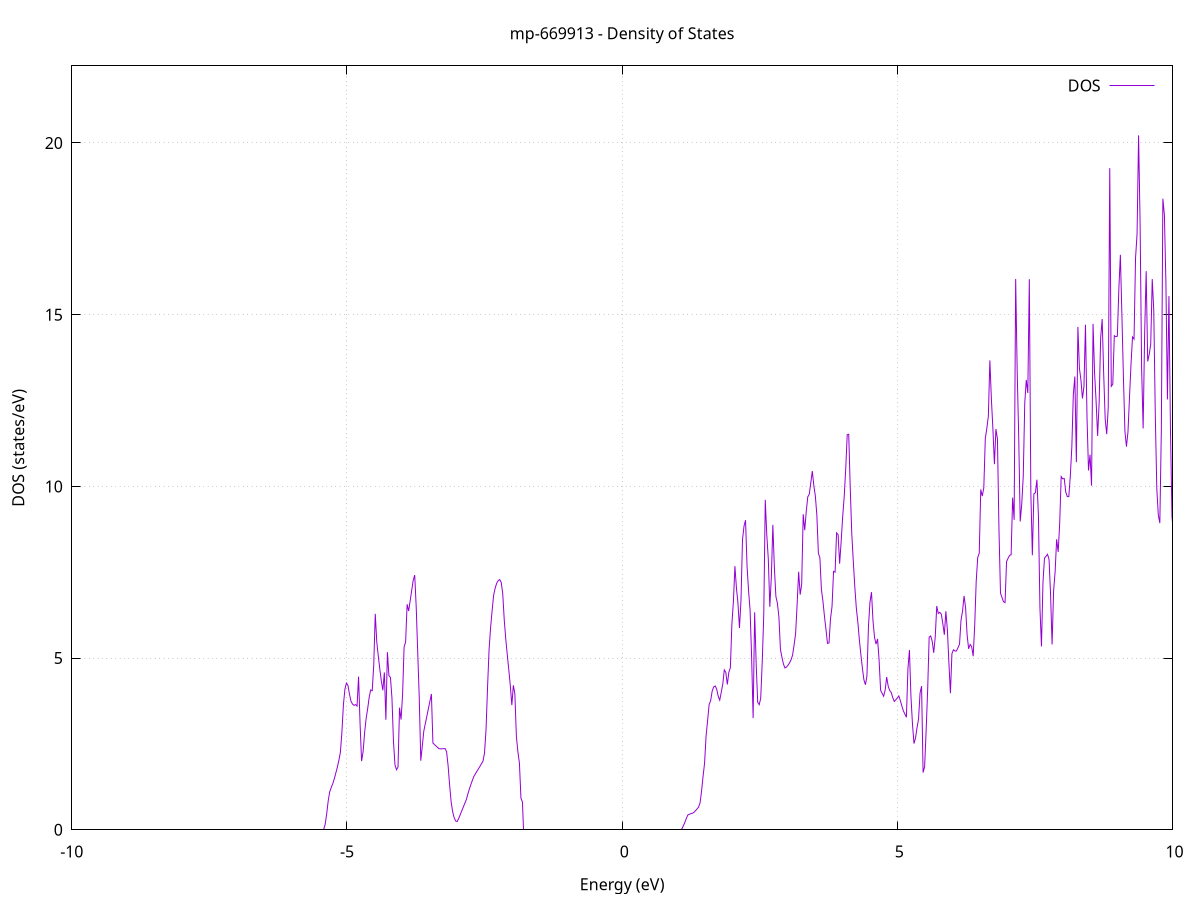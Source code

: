 set title 'mp-669913 - Density of States'
set xlabel 'Energy (eV)'
set ylabel 'DOS (states/eV)'
set grid
set xrange [-10:10]
set yrange [0:22.246]
set xzeroaxis lt -1
set terminal png size 800,600
set output 'mp-669913_dos_gnuplot.png'
plot '-' using 1:2 with lines title 'DOS'
-33.714800 0.000000
-33.687200 0.000000
-33.659600 0.000000
-33.632100 0.000000
-33.604500 0.000000
-33.576900 0.000000
-33.549300 0.000000
-33.521800 0.000000
-33.494200 0.000000
-33.466600 0.000000
-33.439000 0.000000
-33.411500 0.000000
-33.383900 0.000000
-33.356300 0.000000
-33.328700 0.000000
-33.301200 0.000000
-33.273600 0.000000
-33.246000 0.000000
-33.218400 0.000000
-33.190900 0.000000
-33.163300 0.000000
-33.135700 0.000000
-33.108100 0.000000
-33.080600 0.000000
-33.053000 0.000000
-33.025400 0.000000
-32.997800 0.000000
-32.970300 0.000000
-32.942700 0.000000
-32.915100 0.000000
-32.887500 0.000000
-32.860000 0.000000
-32.832400 0.000000
-32.804800 0.000000
-32.777200 0.000000
-32.749700 0.000000
-32.722100 0.000000
-32.694500 0.000000
-32.667000 0.000000
-32.639400 0.000000
-32.611800 0.000000
-32.584200 0.000000
-32.556700 0.000000
-32.529100 0.000000
-32.501500 0.000000
-32.473900 0.000000
-32.446400 0.000000
-32.418800 0.000000
-32.391200 0.000000
-32.363600 0.000000
-32.336100 0.000000
-32.308500 0.000000
-32.280900 0.000000
-32.253300 0.000000
-32.225800 0.000000
-32.198200 0.000000
-32.170600 0.000000
-32.143000 0.000000
-32.115500 0.000000
-32.087900 0.000000
-32.060300 0.000000
-32.032700 0.000000
-32.005200 0.000000
-31.977600 0.000000
-31.950000 0.000000
-31.922400 0.000000
-31.894900 0.000000
-31.867300 0.000000
-31.839700 0.000000
-31.812100 0.000000
-31.784600 0.000000
-31.757000 0.000000
-31.729400 0.000000
-31.701900 0.000000
-31.674300 0.000000
-31.646700 0.000000
-31.619100 0.000000
-31.591600 0.000000
-31.564000 0.000000
-31.536400 0.000000
-31.508800 0.000000
-31.481300 0.000000
-31.453700 0.000000
-31.426100 0.000000
-31.398500 0.000000
-31.371000 0.000000
-31.343400 0.000000
-31.315800 0.000000
-31.288200 0.000000
-31.260700 0.000000
-31.233100 0.000000
-31.205500 1173.080900
-31.177900 0.000000
-31.150400 0.000000
-31.122800 0.000000
-31.095200 0.000000
-31.067600 0.000000
-31.040100 0.000000
-31.012500 0.000000
-30.984900 0.000000
-30.957300 0.000000
-30.929800 0.000000
-30.902200 0.000000
-30.874600 0.000000
-30.847000 0.000000
-30.819500 0.000000
-30.791900 0.000000
-30.764300 0.000000
-30.736800 0.000000
-30.709200 0.000000
-30.681600 0.000000
-30.654000 0.000000
-30.626500 0.000000
-30.598900 0.000000
-30.571300 0.000000
-30.543700 0.000000
-30.516200 0.000000
-30.488600 0.000000
-30.461000 0.000000
-30.433400 0.000000
-30.405900 0.000000
-30.378300 0.000000
-30.350700 0.000000
-30.323100 0.000000
-30.295600 0.000000
-30.268000 0.000000
-30.240400 0.000000
-30.212800 0.000000
-30.185300 0.000000
-30.157700 0.000000
-30.130100 0.000000
-30.102500 0.000000
-30.075000 0.000000
-30.047400 0.000000
-30.019800 0.000000
-29.992200 0.000000
-29.964700 0.000000
-29.937100 0.000000
-29.909500 0.000000
-29.881900 0.000000
-29.854400 0.000000
-29.826800 0.000000
-29.799200 0.000000
-29.771700 0.000000
-29.744100 0.000000
-29.716500 0.000000
-29.688900 0.000000
-29.661400 0.000000
-29.633800 0.000000
-29.606200 0.000000
-29.578600 0.000000
-29.551100 0.000000
-29.523500 0.000000
-29.495900 0.000000
-29.468300 0.000000
-29.440800 0.000000
-29.413200 0.000000
-29.385600 0.000000
-29.358000 0.000000
-29.330500 0.000000
-29.302900 0.000000
-29.275300 0.000000
-29.247700 0.000000
-29.220200 0.000000
-29.192600 0.000000
-29.165000 0.000000
-29.137400 0.000000
-29.109900 0.000000
-29.082300 0.000000
-29.054700 0.000000
-29.027100 0.000000
-28.999600 0.000000
-28.972000 0.000000
-28.944400 0.000000
-28.916800 0.000000
-28.889300 0.000000
-28.861700 0.000000
-28.834100 0.000000
-28.806600 0.000000
-28.779000 0.000000
-28.751400 0.000000
-28.723800 0.000000
-28.696300 0.000000
-28.668700 0.000000
-28.641100 0.000000
-28.613500 0.000000
-28.586000 0.000000
-28.558400 0.000000
-28.530800 0.000000
-28.503200 0.000000
-28.475700 0.000000
-28.448100 0.000000
-28.420500 0.000000
-28.392900 0.000000
-28.365400 0.000000
-28.337800 0.000000
-28.310200 0.000000
-28.282600 0.000000
-28.255100 0.000000
-28.227500 0.000000
-28.199900 0.000000
-28.172300 0.000000
-28.144800 0.000000
-28.117200 0.000000
-28.089600 0.000000
-28.062000 0.000000
-28.034500 0.000000
-28.006900 0.000000
-27.979300 0.000000
-27.951700 0.000000
-27.924200 0.000000
-27.896600 0.000000
-27.869000 0.000000
-27.841500 0.000000
-27.813900 0.000000
-27.786300 0.000000
-27.758700 0.000000
-27.731200 0.000000
-27.703600 0.000000
-27.676000 0.000000
-27.648400 0.000000
-27.620900 0.000000
-27.593300 0.000000
-27.565700 0.000000
-27.538100 0.000000
-27.510600 0.000000
-27.483000 0.000000
-27.455400 0.000000
-27.427800 0.000000
-27.400300 0.000000
-27.372700 0.000000
-27.345100 0.000000
-27.317500 0.000000
-27.290000 0.000000
-27.262400 0.000000
-27.234800 0.000000
-27.207200 0.000000
-27.179700 0.000000
-27.152100 0.000000
-27.124500 0.000000
-27.096900 0.000000
-27.069400 0.000000
-27.041800 0.000000
-27.014200 0.000000
-26.986600 0.000000
-26.959100 0.000000
-26.931500 0.000000
-26.903900 0.000000
-26.876400 0.000000
-26.848800 0.000000
-26.821200 0.000000
-26.793600 0.000000
-26.766100 0.000000
-26.738500 0.000000
-26.710900 0.000000
-26.683300 0.000000
-26.655800 0.000000
-26.628200 0.000000
-26.600600 0.000000
-26.573000 0.000000
-26.545500 0.000000
-26.517900 0.000000
-26.490300 0.000000
-26.462700 0.000000
-26.435200 0.000000
-26.407600 0.000000
-26.380000 0.000000
-26.352400 0.000000
-26.324900 0.000000
-26.297300 0.000000
-26.269700 0.000000
-26.242100 0.000000
-26.214600 0.000000
-26.187000 0.000000
-26.159400 0.000000
-26.131800 0.000000
-26.104300 0.000000
-26.076700 0.000000
-26.049100 0.000000
-26.021500 0.000000
-25.994000 0.000000
-25.966400 0.000000
-25.938800 0.000000
-25.911300 0.000000
-25.883700 0.000000
-25.856100 0.000000
-25.828500 0.000000
-25.801000 0.000000
-25.773400 0.000000
-25.745800 0.000000
-25.718200 0.000000
-25.690700 0.000000
-25.663100 0.000000
-25.635500 0.000000
-25.607900 0.000000
-25.580400 0.000000
-25.552800 0.000000
-25.525200 0.000000
-25.497600 0.000000
-25.470100 0.000000
-25.442500 0.000000
-25.414900 0.000000
-25.387300 0.000000
-25.359800 0.000000
-25.332200 0.000000
-25.304600 0.000000
-25.277000 0.000000
-25.249500 0.000000
-25.221900 0.000000
-25.194300 0.000000
-25.166700 0.000000
-25.139200 0.000000
-25.111600 0.000000
-25.084000 0.000000
-25.056400 0.000000
-25.028900 0.000000
-25.001300 0.000000
-24.973700 0.000000
-24.946200 0.000000
-24.918600 0.000000
-24.891000 0.000000
-24.863400 0.000000
-24.835900 0.000000
-24.808300 0.000000
-24.780700 0.000000
-24.753100 0.000000
-24.725600 0.000000
-24.698000 0.000000
-24.670400 0.000000
-24.642800 0.000000
-24.615300 0.000000
-24.587700 0.000000
-24.560100 0.000000
-24.532500 0.000000
-24.505000 0.000000
-24.477400 0.000000
-24.449800 0.000000
-24.422200 0.000000
-24.394700 0.000000
-24.367100 0.000000
-24.339500 0.000000
-24.311900 0.000000
-24.284400 0.000000
-24.256800 0.000000
-24.229200 0.000000
-24.201600 0.000000
-24.174100 0.000000
-24.146500 0.000000
-24.118900 0.000000
-24.091300 0.000000
-24.063800 0.000000
-24.036200 0.000000
-24.008600 0.000000
-23.981100 0.000000
-23.953500 0.000000
-23.925900 0.000000
-23.898300 0.000000
-23.870800 0.000000
-23.843200 0.000000
-23.815600 0.000000
-23.788000 0.000000
-23.760500 0.000000
-23.732900 0.000000
-23.705300 0.000000
-23.677700 0.000000
-23.650200 0.000000
-23.622600 0.000000
-23.595000 0.000000
-23.567400 0.000000
-23.539900 0.000000
-23.512300 0.000000
-23.484700 0.000000
-23.457100 0.000000
-23.429600 0.000000
-23.402000 0.000000
-23.374400 0.000000
-23.346800 0.000000
-23.319300 0.000000
-23.291700 0.000000
-23.264100 0.000000
-23.236500 0.000000
-23.209000 0.000000
-23.181400 0.000000
-23.153800 0.000000
-23.126200 0.000000
-23.098700 0.000000
-23.071100 0.000000
-23.043500 0.000000
-23.016000 0.000000
-22.988400 0.000000
-22.960800 0.000000
-22.933200 0.000000
-22.905700 0.000000
-22.878100 0.000000
-22.850500 0.000000
-22.822900 0.000000
-22.795400 0.000000
-22.767800 0.000000
-22.740200 0.000000
-22.712600 0.000000
-22.685100 0.000000
-22.657500 0.000000
-22.629900 0.000000
-22.602300 0.000000
-22.574800 0.000000
-22.547200 0.000000
-22.519600 0.000000
-22.492000 0.000000
-22.464500 0.000000
-22.436900 0.000000
-22.409300 0.000000
-22.381700 0.000000
-22.354200 0.000000
-22.326600 0.000000
-22.299000 0.000000
-22.271400 0.000000
-22.243900 0.000000
-22.216300 0.000000
-22.188700 0.000000
-22.161100 0.000000
-22.133600 0.000000
-22.106000 0.000000
-22.078400 0.000000
-22.050900 0.000000
-22.023300 0.000000
-21.995700 0.000000
-21.968100 0.000000
-21.940600 0.000000
-21.913000 0.000000
-21.885400 0.000000
-21.857800 0.000000
-21.830300 0.000000
-21.802700 0.000000
-21.775100 0.000000
-21.747500 0.000000
-21.720000 0.000000
-21.692400 0.000000
-21.664800 0.000000
-21.637200 0.000000
-21.609700 0.000000
-21.582100 0.000000
-21.554500 0.000000
-21.526900 0.000000
-21.499400 0.000000
-21.471800 0.000000
-21.444200 0.000000
-21.416600 0.000000
-21.389100 0.000000
-21.361500 0.000000
-21.333900 0.000000
-21.306300 0.000000
-21.278800 0.000000
-21.251200 0.000000
-21.223600 0.000000
-21.196000 0.000000
-21.168500 0.000000
-21.140900 0.000000
-21.113300 0.000000
-21.085800 0.000000
-21.058200 0.000000
-21.030600 0.000000
-21.003000 0.000000
-20.975500 0.000000
-20.947900 0.000000
-20.920300 0.000000
-20.892700 0.000000
-20.865200 0.000000
-20.837600 0.000000
-20.810000 0.000000
-20.782400 0.000000
-20.754900 0.000000
-20.727300 0.000000
-20.699700 0.000000
-20.672100 0.000000
-20.644600 0.000000
-20.617000 0.000000
-20.589400 0.000000
-20.561800 0.000000
-20.534300 0.000000
-20.506700 0.000000
-20.479100 0.000000
-20.451500 0.000000
-20.424000 0.000000
-20.396400 0.000000
-20.368800 0.000000
-20.341200 0.000000
-20.313700 0.000000
-20.286100 0.000000
-20.258500 0.000000
-20.230900 0.000000
-20.203400 0.000000
-20.175800 0.000000
-20.148200 0.000000
-20.120700 0.000000
-20.093100 0.000000
-20.065500 0.000000
-20.037900 0.000000
-20.010400 0.000000
-19.982800 0.000000
-19.955200 0.000000
-19.927600 0.000000
-19.900100 0.000000
-19.872500 0.000000
-19.844900 0.000000
-19.817300 0.000000
-19.789800 0.000000
-19.762200 0.000000
-19.734600 0.000000
-19.707000 0.000000
-19.679500 0.000000
-19.651900 0.000000
-19.624300 0.000000
-19.596700 0.000000
-19.569200 0.000000
-19.541600 0.000000
-19.514000 0.000000
-19.486400 0.000000
-19.458900 0.000000
-19.431300 0.000000
-19.403700 0.000000
-19.376100 0.000000
-19.348600 0.000000
-19.321000 0.000000
-19.293400 0.000000
-19.265800 0.000000
-19.238300 0.000000
-19.210700 0.000000
-19.183100 0.000000
-19.155600 0.000000
-19.128000 0.000000
-19.100400 0.000000
-19.072800 0.000000
-19.045300 0.000000
-19.017700 0.000000
-18.990100 0.000000
-18.962500 0.000000
-18.935000 0.000000
-18.907400 0.000000
-18.879800 0.000000
-18.852200 0.000000
-18.824700 0.000000
-18.797100 0.000000
-18.769500 0.000000
-18.741900 0.000000
-18.714400 0.000000
-18.686800 0.000000
-18.659200 0.000000
-18.631600 0.000000
-18.604100 0.000000
-18.576500 0.000000
-18.548900 0.000000
-18.521300 0.000000
-18.493800 0.000000
-18.466200 0.000000
-18.438600 0.000000
-18.411000 0.000000
-18.383500 0.000000
-18.355900 0.000000
-18.328300 0.000000
-18.300700 0.000000
-18.273200 0.000000
-18.245600 0.000000
-18.218000 0.000000
-18.190500 0.000000
-18.162900 0.000000
-18.135300 0.000000
-18.107700 0.000000
-18.080200 0.000000
-18.052600 0.000000
-18.025000 0.000000
-17.997400 0.000000
-17.969900 0.000000
-17.942300 0.000000
-17.914700 0.000000
-17.887100 0.000000
-17.859600 0.000000
-17.832000 0.000000
-17.804400 0.000000
-17.776800 0.000000
-17.749300 0.000000
-17.721700 0.000000
-17.694100 0.000000
-17.666500 0.000000
-17.639000 0.000000
-17.611400 0.000000
-17.583800 0.000000
-17.556200 0.000000
-17.528700 0.000000
-17.501100 0.000000
-17.473500 0.000000
-17.445900 0.000000
-17.418400 0.000000
-17.390800 0.000000
-17.363200 0.000000
-17.335600 0.000000
-17.308100 0.000000
-17.280500 0.000000
-17.252900 0.000000
-17.225400 0.000000
-17.197800 0.000000
-17.170200 0.000000
-17.142600 0.000000
-17.115100 0.000000
-17.087500 0.000000
-17.059900 0.000000
-17.032300 0.000000
-17.004800 0.000000
-16.977200 0.000000
-16.949600 0.000000
-16.922000 0.000000
-16.894500 0.000000
-16.866900 0.000000
-16.839300 0.000000
-16.811700 0.000000
-16.784200 0.000000
-16.756600 0.000000
-16.729000 0.000000
-16.701400 0.000000
-16.673900 0.000000
-16.646300 0.000000
-16.618700 0.000000
-16.591100 0.000000
-16.563600 0.000000
-16.536000 0.000000
-16.508400 0.000000
-16.480800 0.000000
-16.453300 0.000000
-16.425700 0.000000
-16.398100 0.000000
-16.370500 0.000000
-16.343000 0.000000
-16.315400 0.000000
-16.287800 0.000000
-16.260300 0.000000
-16.232700 0.000000
-16.205100 0.000000
-16.177500 0.000000
-16.150000 0.000000
-16.122400 0.000000
-16.094800 0.000000
-16.067200 0.000000
-16.039700 0.000000
-16.012100 0.000000
-15.984500 0.000000
-15.956900 0.000000
-15.929400 0.000000
-15.901800 0.000000
-15.874200 0.000000
-15.846600 0.000000
-15.819100 0.000000
-15.791500 0.000000
-15.763900 0.000000
-15.736300 0.000000
-15.708800 0.000000
-15.681200 0.000000
-15.653600 0.000000
-15.626000 0.000000
-15.598500 0.000000
-15.570900 0.000000
-15.543300 0.000000
-15.515700 0.000000
-15.488200 0.000000
-15.460600 0.000000
-15.433000 0.000000
-15.405400 0.000000
-15.377900 0.000000
-15.350300 0.000000
-15.322700 0.000000
-15.295200 0.000000
-15.267600 0.000000
-15.240000 0.000000
-15.212400 0.000000
-15.184900 0.000000
-15.157300 0.000000
-15.129700 0.000000
-15.102100 0.000000
-15.074600 0.000000
-15.047000 0.000000
-15.019400 0.000000
-14.991800 0.000000
-14.964300 0.000000
-14.936700 0.000000
-14.909100 0.000000
-14.881500 0.000000
-14.854000 0.000000
-14.826400 0.000000
-14.798800 0.000000
-14.771200 0.000000
-14.743700 0.000000
-14.716100 0.000000
-14.688500 0.000000
-14.660900 0.000000
-14.633400 0.000000
-14.605800 0.000000
-14.578200 0.000000
-14.550600 0.000000
-14.523100 0.000000
-14.495500 0.000000
-14.467900 0.000000
-14.440300 0.000000
-14.412800 0.000000
-14.385200 0.000000
-14.357600 0.000000
-14.330100 0.000000
-14.302500 0.000000
-14.274900 0.000000
-14.247300 0.000000
-14.219800 0.000000
-14.192200 0.000000
-14.164600 0.000000
-14.137000 0.000000
-14.109500 0.000000
-14.081900 0.000000
-14.054300 0.000000
-14.026700 0.000000
-13.999200 0.000000
-13.971600 0.000000
-13.944000 0.000000
-13.916400 0.000000
-13.888900 0.000000
-13.861300 0.000000
-13.833700 0.000000
-13.806100 0.000000
-13.778600 0.000000
-13.751000 0.000000
-13.723400 0.000000
-13.695800 0.000000
-13.668300 0.000000
-13.640700 0.000000
-13.613100 0.000000
-13.585500 0.000000
-13.558000 0.000000
-13.530400 0.000000
-13.502800 0.000000
-13.475200 0.000000
-13.447700 0.000000
-13.420100 0.000000
-13.392500 2.001600
-13.365000 113.651300
-13.337400 219.773100
-13.309800 113.870800
-13.282200 82.907900
-13.254700 136.433500
-13.227100 0.000000
-13.199500 0.000000
-13.171900 0.000000
-13.144400 0.000000
-13.116800 0.000000
-13.089200 0.000000
-13.061600 0.000000
-13.034100 0.000000
-13.006500 0.000000
-12.978900 0.000000
-12.951300 0.000000
-12.923800 0.000000
-12.896200 0.000000
-12.868600 0.000000
-12.841000 0.000000
-12.813500 0.000000
-12.785900 0.000000
-12.758300 0.000000
-12.730700 0.000000
-12.703200 0.000000
-12.675600 0.000000
-12.648000 0.000000
-12.620400 0.000000
-12.592900 0.000000
-12.565300 0.000000
-12.537700 0.000000
-12.510100 0.000000
-12.482600 0.000000
-12.455000 0.000000
-12.427400 0.000000
-12.399900 0.000000
-12.372300 0.000000
-12.344700 0.000000
-12.317100 39.688200
-12.289600 269.075200
-12.262000 0.000000
-12.234400 63.880700
-12.206800 3.409000
-12.179300 66.329300
-12.151700 64.647800
-12.124100 247.504400
-12.096500 20.683100
-12.069000 52.058000
-12.041400 147.491800
-12.013800 36.993000
-11.986200 0.000000
-11.958700 258.697000
-11.931100 181.931400
-11.903500 0.000000
-11.875900 126.996100
-11.848400 0.000000
-11.820800 0.000000
-11.793200 0.000000
-11.765600 0.000000
-11.738100 0.000000
-11.710500 0.000000
-11.682900 0.000000
-11.655300 0.000000
-11.627800 0.000000
-11.600200 0.000000
-11.572600 0.000000
-11.545000 0.000000
-11.517500 0.000000
-11.489900 0.000000
-11.462300 0.000000
-11.434800 0.000000
-11.407200 0.000000
-11.379600 0.000000
-11.352000 0.000000
-11.324500 0.000000
-11.296900 0.000000
-11.269300 0.000000
-11.241700 0.000000
-11.214200 0.000000
-11.186600 0.000000
-11.159000 0.000000
-11.131400 0.000000
-11.103900 0.000000
-11.076300 0.000000
-11.048700 0.000000
-11.021100 0.000000
-10.993600 0.000000
-10.966000 0.000000
-10.938400 0.000000
-10.910800 0.000000
-10.883300 0.000000
-10.855700 0.000000
-10.828100 0.000000
-10.800500 0.000000
-10.773000 0.000000
-10.745400 0.000000
-10.717800 0.000000
-10.690200 0.000000
-10.662700 0.000000
-10.635100 0.000000
-10.607500 0.000000
-10.579900 0.000000
-10.552400 0.000000
-10.524800 0.000000
-10.497200 0.000000
-10.469700 0.000000
-10.442100 0.000000
-10.414500 0.000000
-10.386900 0.000000
-10.359400 0.000000
-10.331800 0.000000
-10.304200 0.000000
-10.276600 0.000000
-10.249100 0.000000
-10.221500 0.000000
-10.193900 0.000000
-10.166300 0.000000
-10.138800 0.000000
-10.111200 0.000000
-10.083600 0.000000
-10.056000 0.000000
-10.028500 0.000000
-10.000900 0.000000
-9.973300 0.000000
-9.945700 0.000000
-9.918200 0.000000
-9.890600 0.000000
-9.863000 0.000000
-9.835400 0.000000
-9.807900 0.000000
-9.780300 0.000000
-9.752700 0.000000
-9.725100 0.000000
-9.697600 0.000000
-9.670000 0.000000
-9.642400 0.000000
-9.614800 0.000000
-9.587300 0.000000
-9.559700 0.000000
-9.532100 0.000000
-9.504600 0.000000
-9.477000 0.000000
-9.449400 0.000000
-9.421800 0.000000
-9.394300 0.000000
-9.366700 0.000000
-9.339100 0.000000
-9.311500 0.000000
-9.284000 0.000000
-9.256400 0.000000
-9.228800 0.000000
-9.201200 0.000000
-9.173700 0.000000
-9.146100 0.000000
-9.118500 0.000000
-9.090900 0.000000
-9.063400 0.000000
-9.035800 0.000000
-9.008200 0.000000
-8.980600 0.000000
-8.953100 0.000000
-8.925500 0.000000
-8.897900 0.000000
-8.870300 0.000000
-8.842800 0.000000
-8.815200 0.000000
-8.787600 0.000000
-8.760000 0.000000
-8.732500 0.000000
-8.704900 0.000000
-8.677300 0.000000
-8.649700 0.000000
-8.622200 0.000000
-8.594600 0.000000
-8.567000 0.000000
-8.539500 0.000000
-8.511900 0.000000
-8.484300 0.000000
-8.456700 0.000000
-8.429200 0.000000
-8.401600 0.000000
-8.374000 0.000000
-8.346400 0.000000
-8.318900 0.000000
-8.291300 0.000000
-8.263700 0.000000
-8.236100 0.000000
-8.208600 0.000000
-8.181000 0.000000
-8.153400 0.000000
-8.125800 0.000000
-8.098300 0.000000
-8.070700 0.000000
-8.043100 0.000000
-8.015500 0.000000
-7.988000 0.000000
-7.960400 0.000000
-7.932800 0.000000
-7.905200 0.000000
-7.877700 0.000000
-7.850100 0.000000
-7.822500 0.000000
-7.794900 0.000000
-7.767400 0.000000
-7.739800 0.000000
-7.712200 0.000000
-7.684600 0.000000
-7.657100 0.000000
-7.629500 0.000000
-7.601900 0.000000
-7.574400 0.000000
-7.546800 0.000000
-7.519200 0.000000
-7.491600 0.000000
-7.464100 0.000000
-7.436500 0.000000
-7.408900 0.000000
-7.381300 0.000000
-7.353800 0.000000
-7.326200 0.000000
-7.298600 0.000000
-7.271000 0.000000
-7.243500 0.000000
-7.215900 0.000000
-7.188300 0.000000
-7.160700 0.000000
-7.133200 0.000000
-7.105600 0.000000
-7.078000 0.000000
-7.050400 0.000000
-7.022900 0.000000
-6.995300 0.000000
-6.967700 0.000000
-6.940100 0.000000
-6.912600 0.000000
-6.885000 0.000000
-6.857400 0.000000
-6.829800 0.000000
-6.802300 0.000000
-6.774700 0.000000
-6.747100 0.000000
-6.719500 0.000000
-6.692000 0.000000
-6.664400 0.000000
-6.636800 0.000000
-6.609300 0.000000
-6.581700 0.000000
-6.554100 0.000000
-6.526500 0.000000
-6.499000 0.000000
-6.471400 0.000000
-6.443800 0.000000
-6.416200 0.000000
-6.388700 0.000000
-6.361100 0.000000
-6.333500 0.000000
-6.305900 0.000000
-6.278400 0.000000
-6.250800 0.000000
-6.223200 0.000000
-6.195600 0.000000
-6.168100 0.000000
-6.140500 0.000000
-6.112900 0.000000
-6.085300 0.000000
-6.057800 0.000000
-6.030200 0.000000
-6.002600 0.000000
-5.975000 0.000000
-5.947500 0.000000
-5.919900 0.000000
-5.892300 0.000000
-5.864700 0.000000
-5.837200 0.000000
-5.809600 0.000000
-5.782000 0.000000
-5.754400 0.000000
-5.726900 0.000000
-5.699300 0.000000
-5.671700 0.000000
-5.644200 0.000000
-5.616600 0.000000
-5.589000 0.000000
-5.561400 0.000000
-5.533900 0.000000
-5.506300 0.000000
-5.478700 0.000000
-5.451100 0.000000
-5.423600 0.008500
-5.396000 0.159100
-5.368400 0.465900
-5.340800 0.844600
-5.313300 1.104700
-5.285700 1.233400
-5.258100 1.342000
-5.230500 1.482900
-5.203000 1.649700
-5.175400 1.820200
-5.147800 2.016900
-5.120200 2.249600
-5.092700 2.824300
-5.065100 3.629800
-5.037500 4.091500
-5.009900 4.271900
-4.982400 4.205500
-4.954800 3.952800
-4.927200 3.743300
-4.899600 3.661800
-4.872100 3.623900
-4.844500 3.645400
-4.816900 3.601300
-4.789300 4.460000
-4.761800 3.081400
-4.734200 1.999000
-4.706600 2.277500
-4.679100 2.833500
-4.651500 3.245700
-4.623900 3.525600
-4.596300 3.859500
-4.568800 4.071500
-4.541200 4.049800
-4.513600 4.789200
-4.486000 6.289100
-4.458500 5.470400
-4.430900 5.059200
-4.403300 4.681900
-4.375700 4.335500
-4.348200 4.062200
-4.320600 4.582800
-4.293000 3.204900
-4.265400 5.172200
-4.237900 4.489600
-4.210300 4.439000
-4.182700 3.838500
-4.155100 2.576000
-4.127600 1.887000
-4.100000 1.748000
-4.072400 1.826000
-4.044800 3.555500
-4.017300 3.209500
-3.989700 3.931100
-3.962100 5.319900
-3.934500 5.467900
-3.907000 6.567400
-3.879400 6.370500
-3.851800 6.667500
-3.824200 6.965000
-3.796700 7.262900
-3.769100 7.417100
-3.741500 6.472500
-3.714000 5.149700
-3.686400 3.832100
-3.658800 2.011300
-3.631200 2.438900
-3.603700 2.876700
-3.576100 3.092300
-3.548500 3.307900
-3.520900 3.523600
-3.493400 3.739400
-3.465800 3.955200
-3.438200 2.524800
-3.410600 2.483200
-3.383100 2.441400
-3.355500 2.399300
-3.327900 2.361900
-3.300300 2.355900
-3.272800 2.359000
-3.245200 2.361700
-3.217600 2.364100
-3.190000 2.273900
-3.162500 1.869500
-3.134900 1.305700
-3.107300 0.812700
-3.079700 0.527300
-3.052200 0.351900
-3.024600 0.255200
-2.997000 0.240600
-2.969400 0.331900
-2.941900 0.441000
-2.914300 0.550200
-2.886700 0.659500
-2.859100 0.768800
-2.831600 0.878200
-2.804000 1.037300
-2.776400 1.185000
-2.748900 1.315800
-2.721300 1.440500
-2.693700 1.555700
-2.666100 1.629000
-2.638600 1.702300
-2.611000 1.775500
-2.583400 1.848600
-2.555800 1.922300
-2.528300 1.998100
-2.500700 2.237400
-2.473100 2.918900
-2.445500 4.156000
-2.418000 5.247100
-2.390400 5.884600
-2.362800 6.381200
-2.335200 6.830900
-2.307700 7.034800
-2.280100 7.178000
-2.252500 7.255200
-2.224900 7.287000
-2.197400 7.204900
-2.169800 6.881100
-2.142200 6.109000
-2.114600 5.554700
-2.087100 5.096400
-2.059500 4.657100
-2.031900 4.193900
-2.004300 3.630500
-1.976800 4.206400
-1.949200 3.955900
-1.921600 2.713800
-1.894000 2.266600
-1.866500 1.939800
-1.838900 0.922100
-1.811300 0.805700
-1.783800 0.000000
-1.756200 0.000000
-1.728600 0.000000
-1.701000 0.000000
-1.673500 0.000000
-1.645900 0.000000
-1.618300 0.000000
-1.590700 0.000000
-1.563200 0.000000
-1.535600 0.000000
-1.508000 0.000000
-1.480400 0.000000
-1.452900 0.000000
-1.425300 0.000000
-1.397700 0.000000
-1.370100 0.000000
-1.342600 0.000000
-1.315000 0.000000
-1.287400 0.000000
-1.259800 0.000000
-1.232300 0.000000
-1.204700 0.000000
-1.177100 0.000000
-1.149500 0.000000
-1.122000 0.000000
-1.094400 0.000000
-1.066800 0.000000
-1.039200 0.000000
-1.011700 0.000000
-0.984100 0.000000
-0.956500 0.000000
-0.928900 0.000000
-0.901400 0.000000
-0.873800 0.000000
-0.846200 0.000000
-0.818700 0.000000
-0.791100 0.000000
-0.763500 0.000000
-0.735900 0.000000
-0.708400 0.000000
-0.680800 0.000000
-0.653200 0.000000
-0.625600 0.000000
-0.598100 0.000000
-0.570500 0.000000
-0.542900 0.000000
-0.515300 0.000000
-0.487800 0.000000
-0.460200 0.000000
-0.432600 0.000000
-0.405000 0.000000
-0.377500 0.000000
-0.349900 0.000000
-0.322300 0.000000
-0.294700 0.000000
-0.267200 0.000000
-0.239600 0.000000
-0.212000 0.000000
-0.184400 0.000000
-0.156900 0.000000
-0.129300 0.000000
-0.101700 0.000000
-0.074100 0.000000
-0.046600 0.000000
-0.019000 0.000000
0.008600 0.000000
0.036200 0.000000
0.063700 0.000000
0.091300 0.000000
0.118900 0.000000
0.146400 0.000000
0.174000 0.000000
0.201600 0.000000
0.229200 0.000000
0.256700 0.000000
0.284300 0.000000
0.311900 0.000000
0.339500 0.000000
0.367000 0.000000
0.394600 0.000000
0.422200 0.000000
0.449800 0.000000
0.477300 0.000000
0.504900 0.000000
0.532500 0.000000
0.560100 0.000000
0.587600 0.000000
0.615200 0.000000
0.642800 0.000000
0.670400 0.000000
0.697900 0.000000
0.725500 0.000000
0.753100 0.000000
0.780700 0.000000
0.808200 0.000000
0.835800 0.000000
0.863400 0.000000
0.891000 0.000000
0.918500 0.000000
0.946100 0.000000
0.973700 0.000000
1.001300 0.000000
1.028800 0.000000
1.056400 0.000000
1.084000 0.021400
1.111500 0.112500
1.139100 0.215800
1.166700 0.331300
1.194300 0.432400
1.221800 0.452400
1.249400 0.468900
1.277000 0.482000
1.304600 0.506200
1.332100 0.554300
1.359700 0.604300
1.387300 0.656200
1.414900 0.777400
1.442400 1.115800
1.470000 1.551700
1.497600 1.937700
1.525200 2.733600
1.552700 3.176400
1.580300 3.644600
1.607900 3.759000
1.635500 4.035600
1.663000 4.158200
1.690600 4.187500
1.718200 4.094800
1.745800 3.886700
1.773300 3.775400
1.800900 4.004300
1.828500 4.243900
1.856100 4.656600
1.883600 4.584000
1.911200 4.231300
1.938800 4.587200
1.966400 4.720300
1.993900 5.990900
2.021500 6.640600
2.049100 7.677000
2.076600 7.039300
2.104200 6.604500
2.131800 5.874400
2.159400 6.684200
2.186900 8.448200
2.214500 8.843200
2.242100 9.016000
2.269700 7.671600
2.297200 6.955900
2.324800 6.394200
2.352400 5.041100
2.380000 3.251000
2.407500 6.331600
2.435100 4.840900
2.462700 3.715400
2.490300 3.642700
2.517800 3.830100
2.545400 4.883000
2.573000 6.253000
2.600600 9.607000
2.628100 8.586100
2.655700 7.883600
2.683300 6.493100
2.710900 7.359100
2.738400 8.878000
2.766000 7.631900
2.793600 6.793400
2.821200 6.596100
2.848700 6.188100
2.876300 5.249600
2.903900 5.021100
2.931500 4.824200
2.959000 4.710900
2.986600 4.740000
3.014200 4.792000
3.041700 4.858500
3.069300 4.949300
3.096900 5.088500
3.124500 5.383400
3.152000 5.716900
3.179600 6.576300
3.207200 7.513100
3.234800 6.848200
3.262300 7.153200
3.289900 9.189200
3.317500 8.723600
3.345100 9.263000
3.372600 9.693800
3.400200 9.771700
3.427800 10.105500
3.455400 10.445900
3.482900 10.019300
3.510500 9.723000
3.538100 9.160100
3.565700 8.048200
3.593200 7.922400
3.620800 6.993700
3.648400 6.657100
3.676000 6.220400
3.703500 5.833700
3.731100 5.428300
3.758700 5.443600
3.786300 6.145700
3.813800 6.506900
3.841400 7.525800
3.869000 7.501500
3.896600 8.647100
3.924100 8.594200
3.951700 7.748300
3.979300 8.389300
4.006800 9.112100
4.034400 9.692300
4.062000 10.501200
4.089600 11.505100
4.117100 11.517900
4.144700 9.947600
4.172300 8.621900
4.199900 7.822000
4.227400 7.073600
4.255000 6.458900
4.282600 6.045600
4.310200 5.531700
4.337700 5.100900
4.365300 4.709400
4.392900 4.365900
4.420500 4.223500
4.448000 4.481700
4.475600 5.929700
4.503200 6.632100
4.530800 6.919500
4.558300 6.078500
4.585900 5.600700
4.613500 5.406200
4.641100 5.556600
4.668600 4.946300
4.696200 4.061200
4.723800 3.974300
4.751400 3.889400
4.778900 4.066700
4.806500 4.447200
4.834100 4.183600
4.861700 4.056200
4.889200 3.998800
4.916800 3.848500
4.944400 3.737300
4.971900 3.782600
4.999500 3.837500
5.027100 3.898100
5.054700 3.762900
5.082200 3.606100
5.109800 3.463800
5.137400 3.368900
5.165000 3.276800
5.192500 4.678400
5.220100 5.234400
5.247700 3.880500
5.275300 3.078800
5.302800 2.510300
5.330400 2.670100
5.358000 2.970400
5.385600 3.227900
5.413100 3.981600
5.440700 4.182600
5.468300 1.666300
5.495900 1.831600
5.523400 2.875600
5.551000 4.065200
5.578600 5.610900
5.606200 5.644900
5.633700 5.493300
5.661300 5.153500
5.688900 5.617300
5.716500 6.516400
5.744000 6.298700
5.771600 6.331900
5.799200 6.278600
5.826800 6.001800
5.854300 5.678400
5.881900 6.361400
5.909500 5.827300
5.937000 4.871500
5.964600 3.978400
5.992200 5.127700
6.019800 5.241500
6.047300 5.205500
6.074900 5.207600
6.102500 5.304400
6.130100 5.406500
6.157600 6.108100
6.185200 6.367600
6.212800 6.810400
6.240400 6.468100
6.267900 5.679600
6.295500 5.269900
6.323100 5.397300
6.350700 5.333900
6.378200 5.054900
6.405800 5.937400
6.433400 7.237500
6.461000 7.929100
6.488500 8.053200
6.516100 9.910900
6.543700 9.716900
6.571300 9.954700
6.598800 11.394800
6.626400 11.692000
6.654000 12.042200
6.681600 13.667900
6.709100 12.548100
6.736700 11.675100
6.764300 10.647400
6.791900 11.670900
6.819400 11.379200
6.847000 8.732400
6.874600 6.891000
6.902100 6.764300
6.929700 6.640600
6.957300 6.615800
6.984900 7.808900
7.012400 7.907000
7.040000 7.991400
7.067600 8.008700
7.095200 9.672700
7.122700 9.025900
7.150300 16.041200
7.177900 13.362800
7.205500 11.449500
7.233000 8.978300
7.260600 9.479700
7.288200 10.296800
7.315800 12.437200
7.343300 13.099300
7.370900 12.720200
7.398500 16.033400
7.426100 9.818100
7.453600 7.994900
7.481200 9.784100
7.508800 9.814900
7.536400 10.195400
7.563900 9.149100
7.591500 6.452300
7.619100 5.338800
7.646700 7.208900
7.674200 7.910900
7.701800 7.965700
7.729400 8.023800
7.757000 7.870500
7.784500 6.855600
7.812100 5.397400
7.839700 6.954000
7.867200 7.509800
7.894800 8.458900
7.922400 8.090800
7.950000 8.910600
7.977500 10.285700
8.005100 10.221200
8.032700 10.228800
8.060300 9.838900
8.087800 9.705700
8.115400 9.699900
8.143000 10.290100
8.170600 11.141300
8.198100 12.674900
8.225700 13.198900
8.253300 10.704900
8.280900 14.645300
8.308400 13.446000
8.336000 13.101500
8.363600 12.561200
8.391200 12.909100
8.418700 14.706600
8.446300 12.034300
8.473900 10.465100
8.501500 10.924500
8.529000 10.022300
8.556600 14.732600
8.584200 13.299900
8.611800 12.483400
8.639300 11.469700
8.666900 12.433000
8.694500 14.321100
8.722100 14.873900
8.749600 13.281900
8.777200 11.956400
8.804800 11.521900
8.832300 12.289400
8.859900 19.268900
8.887500 12.912900
8.915100 12.976900
8.942600 14.388900
8.970200 14.360900
8.997800 14.374700
9.025400 15.755700
9.052900 16.743800
9.080500 14.997100
9.108100 13.190100
9.135700 11.599600
9.163200 11.158800
9.190800 11.581600
9.218400 12.580200
9.246000 13.556200
9.273500 14.352200
9.301100 14.289600
9.328700 16.656700
9.356300 17.351600
9.383800 20.223800
9.411400 17.662400
9.439000 13.436100
9.466600 11.688700
9.494100 14.462500
9.521700 16.267500
9.549300 13.637500
9.576900 13.842100
9.604400 14.146100
9.632000 16.036300
9.659600 15.129700
9.687200 12.101800
9.714700 9.936700
9.742300 9.162800
9.769900 8.931700
9.797400 11.658300
9.825000 18.377900
9.852600 17.909500
9.880200 15.938700
9.907700 12.532200
9.935300 15.542800
9.962900 11.673100
9.990500 9.121900
10.018000 8.618300
10.045600 9.832200
10.073200 9.873200
10.100800 10.068200
10.128300 12.022800
10.155900 10.432400
10.183500 12.438200
10.211100 12.421800
10.238600 9.870700
10.266200 11.831800
10.293800 13.513600
10.321400 13.831000
10.348900 12.053700
10.376500 8.841600
10.404100 10.248200
10.431700 8.402100
10.459200 9.385300
10.486800 11.845800
10.514400 13.242700
10.542000 15.053900
10.569500 7.364200
10.597100 7.557300
10.624700 6.867600
10.652300 6.694100
10.679800 6.929100
10.707400 9.556100
10.735000 9.592400
10.762500 10.067700
10.790100 9.318800
10.817700 9.086700
10.845300 11.146300
10.872800 9.999000
10.900400 8.739000
10.928000 8.714200
10.955600 9.532000
10.983100 9.712100
11.010700 9.228400
11.038300 8.395600
11.065900 8.031200
11.093400 7.481600
11.121000 6.697200
11.148600 6.109500
11.176200 6.236200
11.203700 6.379700
11.231300 7.449500
11.258900 5.851100
11.286500 5.421300
11.314000 5.286600
11.341600 5.602700
11.369200 5.859600
11.396800 5.506100
11.424300 4.642000
11.451900 5.354800
11.479500 7.458600
11.507100 9.135700
11.534600 9.214100
11.562200 9.491600
11.589800 8.706300
11.617400 10.201400
11.644900 10.941800
11.672500 9.048800
11.700100 7.017800
11.727600 6.737400
11.755200 6.918300
11.782800 7.506500
11.810400 7.475200
11.837900 8.080800
11.865500 6.392400
11.893100 6.084300
11.920700 11.455400
11.948200 12.396800
11.975800 10.549600
12.003400 11.123600
12.031000 11.968400
12.058500 9.865300
12.086100 9.387200
12.113700 10.130100
12.141300 11.732700
12.168800 9.311200
12.196400 8.879700
12.224000 7.790200
12.251600 5.881100
12.279100 5.279500
12.306700 4.985900
12.334300 5.344900
12.361900 5.885300
12.389400 6.728600
12.417000 7.569100
12.444600 8.607900
12.472200 9.578100
12.499700 8.404200
12.527300 8.197200
12.554900 8.351000
12.582500 8.524500
12.610000 6.801300
12.637600 6.669500
12.665200 7.882400
12.692700 7.592500
12.720300 5.926800
12.747900 5.065000
12.775500 4.920900
12.803000 5.129000
12.830600 5.996600
12.858200 5.532900
12.885800 7.447700
12.913300 6.040400
12.940900 6.004100
12.968500 7.034400
12.996100 6.640200
13.023600 6.987700
13.051200 7.706100
13.078800 8.245300
13.106400 7.817000
13.133900 7.613800
13.161500 7.051100
13.189100 6.895900
13.216700 7.114800
13.244200 6.809200
13.271800 6.617300
13.299400 6.274500
13.327000 5.091900
13.354500 5.821400
13.382100 8.015100
13.409700 7.242000
13.437300 7.018900
13.464800 6.301100
13.492400 5.867900
13.520000 5.844400
13.547600 5.856700
13.575100 7.108400
13.602700 7.250400
13.630300 7.516500
13.657800 7.780800
13.685400 10.059900
13.713000 9.292600
13.740600 9.962300
13.768100 12.390000
13.795700 13.456000
13.823300 12.650200
13.850900 11.169000
13.878400 10.001300
13.906000 9.294900
13.933600 8.445400
13.961200 7.940900
13.988700 10.984900
14.016300 12.685000
14.043900 8.732200
14.071500 7.110100
14.099000 7.692500
14.126600 7.026000
14.154200 4.723300
14.181800 4.510500
14.209300 5.026800
14.236900 5.201600
14.264500 5.956600
14.292100 7.550100
14.319600 8.107600
14.347200 13.235300
14.374800 10.540400
14.402400 11.813000
14.429900 13.050700
14.457500 15.109200
14.485100 14.541000
14.512700 13.065600
14.540200 12.445000
14.567800 12.510200
14.595400 16.689300
14.622900 10.869700
14.650500 15.916300
14.678100 7.392600
14.705700 6.710700
14.733200 10.230000
14.760800 9.339200
14.788400 9.494700
14.816000 12.271100
14.843500 13.395600
14.871100 16.917000
14.898700 15.372300
14.926300 11.698500
14.953800 13.175600
14.981400 14.633700
15.009000 15.020300
15.036600 13.002900
15.064100 12.731500
15.091700 14.193900
15.119300 14.633500
15.146900 13.873800
15.174400 10.669800
15.202000 12.168300
15.229600 10.457300
15.257200 8.874300
15.284700 9.754100
15.312300 8.271800
15.339900 9.188700
15.367500 9.745500
15.395000 10.311700
15.422600 11.274000
15.450200 9.962900
15.477800 7.858000
15.505300 8.029500
15.532900 8.309500
15.560500 8.171300
15.588000 11.930700
15.615600 12.499300
15.643200 11.941500
15.670800 12.041900
15.698300 11.152500
15.725900 10.050400
15.753500 8.233400
15.781100 9.716900
15.808600 9.858400
15.836200 8.971700
15.863800 8.448400
15.891400 8.126100
15.918900 6.825900
15.946500 10.391600
15.974100 10.480200
16.001700 11.951400
16.029200 13.480700
16.056800 12.680200
16.084400 9.712000
16.112000 8.785800
16.139500 8.142300
16.167100 9.061900
16.194700 8.447000
16.222300 9.439600
16.249800 11.124600
16.277400 11.589000
16.305000 11.376300
16.332600 10.516000
16.360100 9.641100
16.387700 9.651100
16.415300 10.821300
16.442900 11.376100
16.470400 12.493200
16.498000 13.555900
16.525600 11.311300
16.553100 11.102600
16.580700 11.034800
16.608300 10.600000
16.635900 10.301400
16.663400 10.105300
16.691000 9.953300
16.718600 9.913400
16.746200 10.140700
16.773700 10.599800
16.801300 10.527000
16.828900 10.079000
16.856500 9.946800
16.884000 9.866500
16.911600 9.761700
16.939200 9.922400
16.966800 10.773600
16.994300 12.226900
17.021900 11.820100
17.049500 11.113100
17.077100 11.395900
17.104600 15.765700
17.132200 14.351700
17.159800 10.362600
17.187400 10.188800
17.214900 9.263300
17.242500 8.973200
17.270100 9.169100
17.297700 8.995800
17.325200 8.174600
17.352800 8.010400
17.380400 8.918900
17.408000 9.302400
17.435500 9.098400
17.463100 8.170300
17.490700 7.801600
17.518200 7.179100
17.545800 6.683900
17.573400 6.833000
17.601000 8.007200
17.628500 9.610000
17.656100 12.278400
17.683700 12.485300
17.711300 12.399800
17.738800 12.547700
17.766400 15.345400
17.794000 12.175400
17.821600 10.129700
17.849100 10.059800
17.876700 9.294000
17.904300 8.523500
17.931900 8.413800
17.959400 7.898800
17.987000 8.152300
18.014600 7.724300
18.042200 8.074400
18.069700 8.567500
18.097300 8.763200
18.124900 8.393600
18.152500 7.995500
18.180000 7.122200
18.207600 7.181500
18.235200 7.254400
18.262800 7.437000
18.290300 7.224700
18.317900 7.042900
18.345500 7.350800
18.373100 6.822700
18.400600 6.207400
18.428200 6.231800
18.455800 6.085400
18.483300 5.756000
18.510900 4.482000
18.538500 4.888400
18.566100 5.830900
18.593600 6.502200
18.621200 6.741400
18.648800 6.302000
18.676400 6.002000
18.703900 5.938300
18.731500 4.586400
18.759100 3.208400
18.786700 1.816600
18.814200 0.504000
18.841800 0.122800
18.869400 0.030300
18.897000 0.008300
18.924500 0.000100
18.952100 0.000000
18.979700 0.000000
19.007300 0.000000
19.034800 0.000000
19.062400 0.000000
19.090000 0.000000
19.117600 0.000000
19.145100 0.000000
19.172700 0.000000
19.200300 0.000000
19.227900 0.000000
19.255400 0.000000
19.283000 0.000000
19.310600 0.000000
19.338200 0.000000
19.365700 0.000000
19.393300 0.000000
19.420900 0.000000
19.448400 0.000000
19.476000 0.000000
19.503600 0.000000
19.531200 0.000000
19.558700 0.000000
19.586300 0.000000
19.613900 0.000000
19.641500 0.000000
19.669000 0.000000
19.696600 0.000000
19.724200 0.000000
19.751800 0.000000
19.779300 0.000000
19.806900 0.000000
19.834500 0.000000
19.862100 0.000000
19.889600 0.000000
19.917200 0.000000
19.944800 0.000000
19.972400 0.000000
19.999900 0.000000
20.027500 0.000000
20.055100 0.000000
20.082700 0.000000
20.110200 0.000000
20.137800 0.000000
20.165400 0.000000
20.193000 0.000000
20.220500 0.000000
20.248100 0.000000
20.275700 0.000000
20.303300 0.000000
20.330800 0.000000
20.358400 0.000000
20.386000 0.000000
20.413500 0.000000
20.441100 0.000000
20.468700 0.000000
20.496300 0.000000
20.523800 0.000000
20.551400 0.000000
20.579000 0.000000
20.606600 0.000000
20.634100 0.000000
20.661700 0.000000
20.689300 0.000000
20.716900 0.000000
20.744400 0.000000
20.772000 0.000000
20.799600 0.000000
20.827200 0.000000
20.854700 0.000000
20.882300 0.000000
20.909900 0.000000
20.937500 0.000000
20.965000 0.000000
20.992600 0.000000
21.020200 0.000000
21.047800 0.000000
21.075300 0.000000
21.102900 0.000000
21.130500 0.000000
21.158100 0.000000
21.185600 0.000000
21.213200 0.000000
21.240800 0.000000
21.268400 0.000000
21.295900 0.000000
21.323500 0.000000
21.351100 0.000000
21.378600 0.000000
21.406200 0.000000
21.433800 0.000000
e
